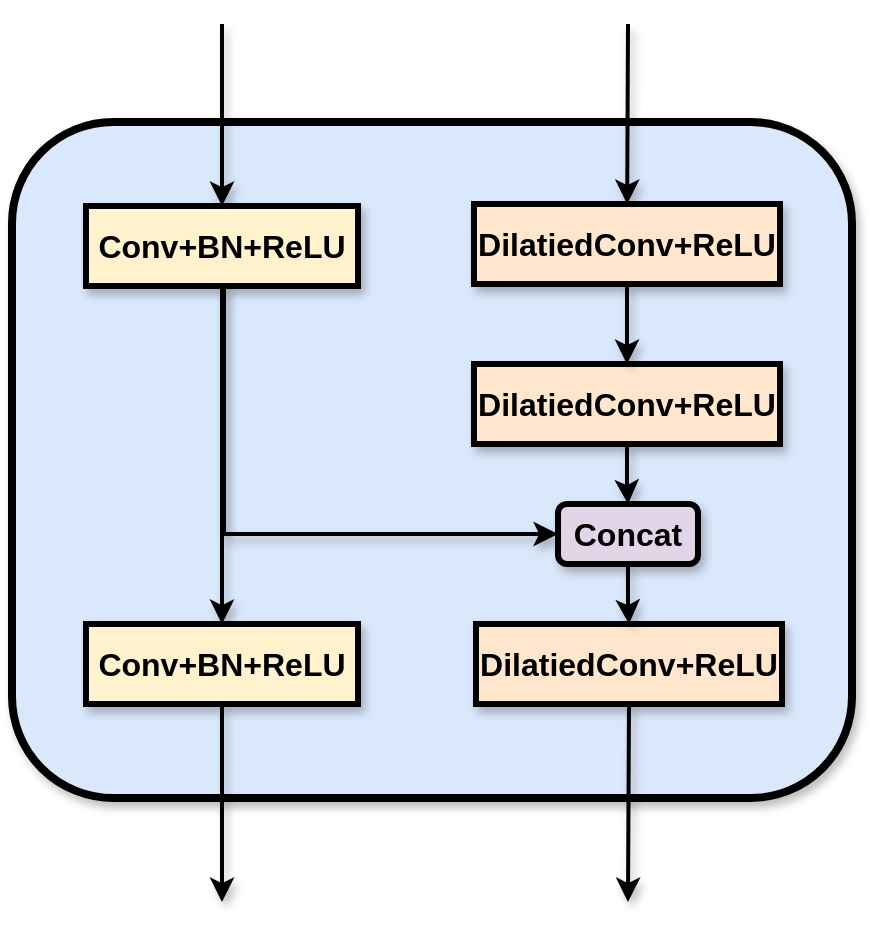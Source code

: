 <mxfile version="23.1.6" type="github">
  <diagram name="Page-1" id="Ewu0Mw4VtxciRtKL4i-K">
    <mxGraphModel dx="996" dy="540" grid="1" gridSize="10" guides="1" tooltips="1" connect="1" arrows="1" fold="1" page="1" pageScale="1" pageWidth="850" pageHeight="1100" math="0" shadow="0">
      <root>
        <mxCell id="0" />
        <mxCell id="1" parent="0" />
        <mxCell id="ClYFOpbPwW-4YmJkIuzg-1" value="" style="rounded=1;whiteSpace=wrap;html=1;fillColor=#dae8fc;strokeColor=#000000;strokeWidth=4;shadow=1;fontSize=16;" vertex="1" parent="1">
          <mxGeometry x="280" y="150" width="420" height="338" as="geometry" />
        </mxCell>
        <mxCell id="ClYFOpbPwW-4YmJkIuzg-2" style="edgeStyle=orthogonalEdgeStyle;rounded=0;orthogonalLoop=1;jettySize=auto;html=1;entryX=0.5;entryY=0;entryDx=0;entryDy=0;strokeWidth=2;shadow=1;fontSize=16;" edge="1" parent="1" source="ClYFOpbPwW-4YmJkIuzg-5" target="ClYFOpbPwW-4YmJkIuzg-7">
          <mxGeometry relative="1" as="geometry" />
        </mxCell>
        <mxCell id="ClYFOpbPwW-4YmJkIuzg-3" style="edgeStyle=orthogonalEdgeStyle;rounded=1;orthogonalLoop=1;jettySize=auto;html=1;strokeWidth=2;shadow=1;endArrow=none;endFill=0;startArrow=classic;startFill=1;fontSize=16;" edge="1" parent="1" source="ClYFOpbPwW-4YmJkIuzg-5">
          <mxGeometry relative="1" as="geometry">
            <mxPoint x="385" y="101" as="targetPoint" />
          </mxGeometry>
        </mxCell>
        <mxCell id="ClYFOpbPwW-4YmJkIuzg-4" style="edgeStyle=orthogonalEdgeStyle;rounded=0;orthogonalLoop=1;jettySize=auto;html=1;entryX=0;entryY=0.5;entryDx=0;entryDy=0;exitX=0.5;exitY=1;exitDx=0;exitDy=0;strokeWidth=2;shadow=1;fontSize=16;" edge="1" parent="1" source="ClYFOpbPwW-4YmJkIuzg-5" target="ClYFOpbPwW-4YmJkIuzg-16">
          <mxGeometry relative="1" as="geometry">
            <Array as="points">
              <mxPoint x="386" y="356" />
            </Array>
          </mxGeometry>
        </mxCell>
        <mxCell id="ClYFOpbPwW-4YmJkIuzg-5" value="&lt;b style=&quot;font-size: 16px;&quot;&gt;Conv+BN+ReLU&lt;/b&gt;" style="rounded=0;whiteSpace=wrap;html=1;fillColor=#fff2cc;strokeColor=#000000;strokeWidth=3;shadow=1;fontSize=16;" vertex="1" parent="1">
          <mxGeometry x="317" y="192" width="136" height="40" as="geometry" />
        </mxCell>
        <mxCell id="ClYFOpbPwW-4YmJkIuzg-6" style="edgeStyle=orthogonalEdgeStyle;rounded=0;orthogonalLoop=1;jettySize=auto;html=1;exitX=0.5;exitY=1;exitDx=0;exitDy=0;strokeWidth=2;shadow=1;fontSize=16;" edge="1" parent="1" source="ClYFOpbPwW-4YmJkIuzg-7">
          <mxGeometry relative="1" as="geometry">
            <mxPoint x="385" y="540" as="targetPoint" />
          </mxGeometry>
        </mxCell>
        <mxCell id="ClYFOpbPwW-4YmJkIuzg-7" value="&lt;b style=&quot;border-color: var(--border-color); font-size: 16px;&quot;&gt;Conv+BN+ReLU&lt;/b&gt;" style="rounded=0;whiteSpace=wrap;html=1;fillColor=#fff2cc;strokeColor=#000000;strokeWidth=3;shadow=1;fontSize=16;" vertex="1" parent="1">
          <mxGeometry x="317" y="401" width="136" height="40" as="geometry" />
        </mxCell>
        <mxCell id="ClYFOpbPwW-4YmJkIuzg-8" style="edgeStyle=orthogonalEdgeStyle;rounded=0;orthogonalLoop=1;jettySize=auto;html=1;entryX=0.5;entryY=0;entryDx=0;entryDy=0;strokeWidth=2;shadow=1;fontSize=16;" edge="1" parent="1" source="ClYFOpbPwW-4YmJkIuzg-9" target="ClYFOpbPwW-4YmJkIuzg-16">
          <mxGeometry relative="1" as="geometry" />
        </mxCell>
        <mxCell id="ClYFOpbPwW-4YmJkIuzg-9" value="&lt;b style=&quot;border-color: var(--border-color); font-size: 16px;&quot;&gt;DilatiedConv+ReLU&lt;/b&gt;" style="rounded=0;whiteSpace=wrap;html=1;fillColor=#ffe6cc;strokeColor=#000000;strokeWidth=3;shadow=1;fontSize=16;" vertex="1" parent="1">
          <mxGeometry x="511" y="271" width="153" height="40" as="geometry" />
        </mxCell>
        <mxCell id="ClYFOpbPwW-4YmJkIuzg-10" style="edgeStyle=orthogonalEdgeStyle;rounded=0;orthogonalLoop=1;jettySize=auto;html=1;exitX=0.5;exitY=1;exitDx=0;exitDy=0;strokeWidth=2;shadow=1;fontSize=16;" edge="1" parent="1" source="ClYFOpbPwW-4YmJkIuzg-11">
          <mxGeometry relative="1" as="geometry">
            <mxPoint x="588" y="540" as="targetPoint" />
          </mxGeometry>
        </mxCell>
        <mxCell id="ClYFOpbPwW-4YmJkIuzg-11" value="&lt;b style=&quot;border-color: var(--border-color); font-size: 16px;&quot;&gt;DilatiedConv+ReLU&lt;/b&gt;" style="rounded=0;whiteSpace=wrap;html=1;fillColor=#ffe6cc;strokeColor=#000000;strokeWidth=3;shadow=1;fontSize=16;" vertex="1" parent="1">
          <mxGeometry x="512" y="401" width="153" height="40" as="geometry" />
        </mxCell>
        <mxCell id="ClYFOpbPwW-4YmJkIuzg-12" style="edgeStyle=orthogonalEdgeStyle;rounded=0;orthogonalLoop=1;jettySize=auto;html=1;entryX=0.5;entryY=0;entryDx=0;entryDy=0;strokeWidth=2;shadow=1;fontSize=16;" edge="1" parent="1" source="ClYFOpbPwW-4YmJkIuzg-14" target="ClYFOpbPwW-4YmJkIuzg-9">
          <mxGeometry relative="1" as="geometry" />
        </mxCell>
        <mxCell id="ClYFOpbPwW-4YmJkIuzg-13" style="rounded=0;orthogonalLoop=1;jettySize=auto;html=1;strokeWidth=2;shadow=1;startArrow=classic;startFill=1;endArrow=none;endFill=0;fontSize=16;" edge="1" parent="1" source="ClYFOpbPwW-4YmJkIuzg-14">
          <mxGeometry relative="1" as="geometry">
            <mxPoint x="588" y="101" as="targetPoint" />
          </mxGeometry>
        </mxCell>
        <mxCell id="ClYFOpbPwW-4YmJkIuzg-14" value="&lt;b style=&quot;border-color: var(--border-color); font-size: 16px;&quot;&gt;DilatiedConv+ReLU&lt;/b&gt;" style="rounded=0;whiteSpace=wrap;html=1;fillColor=#ffe6cc;strokeColor=#000000;strokeWidth=3;shadow=1;fontSize=16;" vertex="1" parent="1">
          <mxGeometry x="511" y="191" width="153" height="40" as="geometry" />
        </mxCell>
        <mxCell id="ClYFOpbPwW-4YmJkIuzg-15" style="edgeStyle=orthogonalEdgeStyle;rounded=0;orthogonalLoop=1;jettySize=auto;html=1;entryX=0.5;entryY=0;entryDx=0;entryDy=0;strokeWidth=2;shadow=1;fontSize=16;" edge="1" parent="1" source="ClYFOpbPwW-4YmJkIuzg-16" target="ClYFOpbPwW-4YmJkIuzg-11">
          <mxGeometry relative="1" as="geometry" />
        </mxCell>
        <mxCell id="ClYFOpbPwW-4YmJkIuzg-16" value="Concat" style="rounded=1;whiteSpace=wrap;html=1;strokeWidth=3;shadow=1;fillColor=#e1d5e7;strokeColor=#000000;fontSize=16;fontStyle=1" vertex="1" parent="1">
          <mxGeometry x="553" y="341" width="70" height="30" as="geometry" />
        </mxCell>
      </root>
    </mxGraphModel>
  </diagram>
</mxfile>
